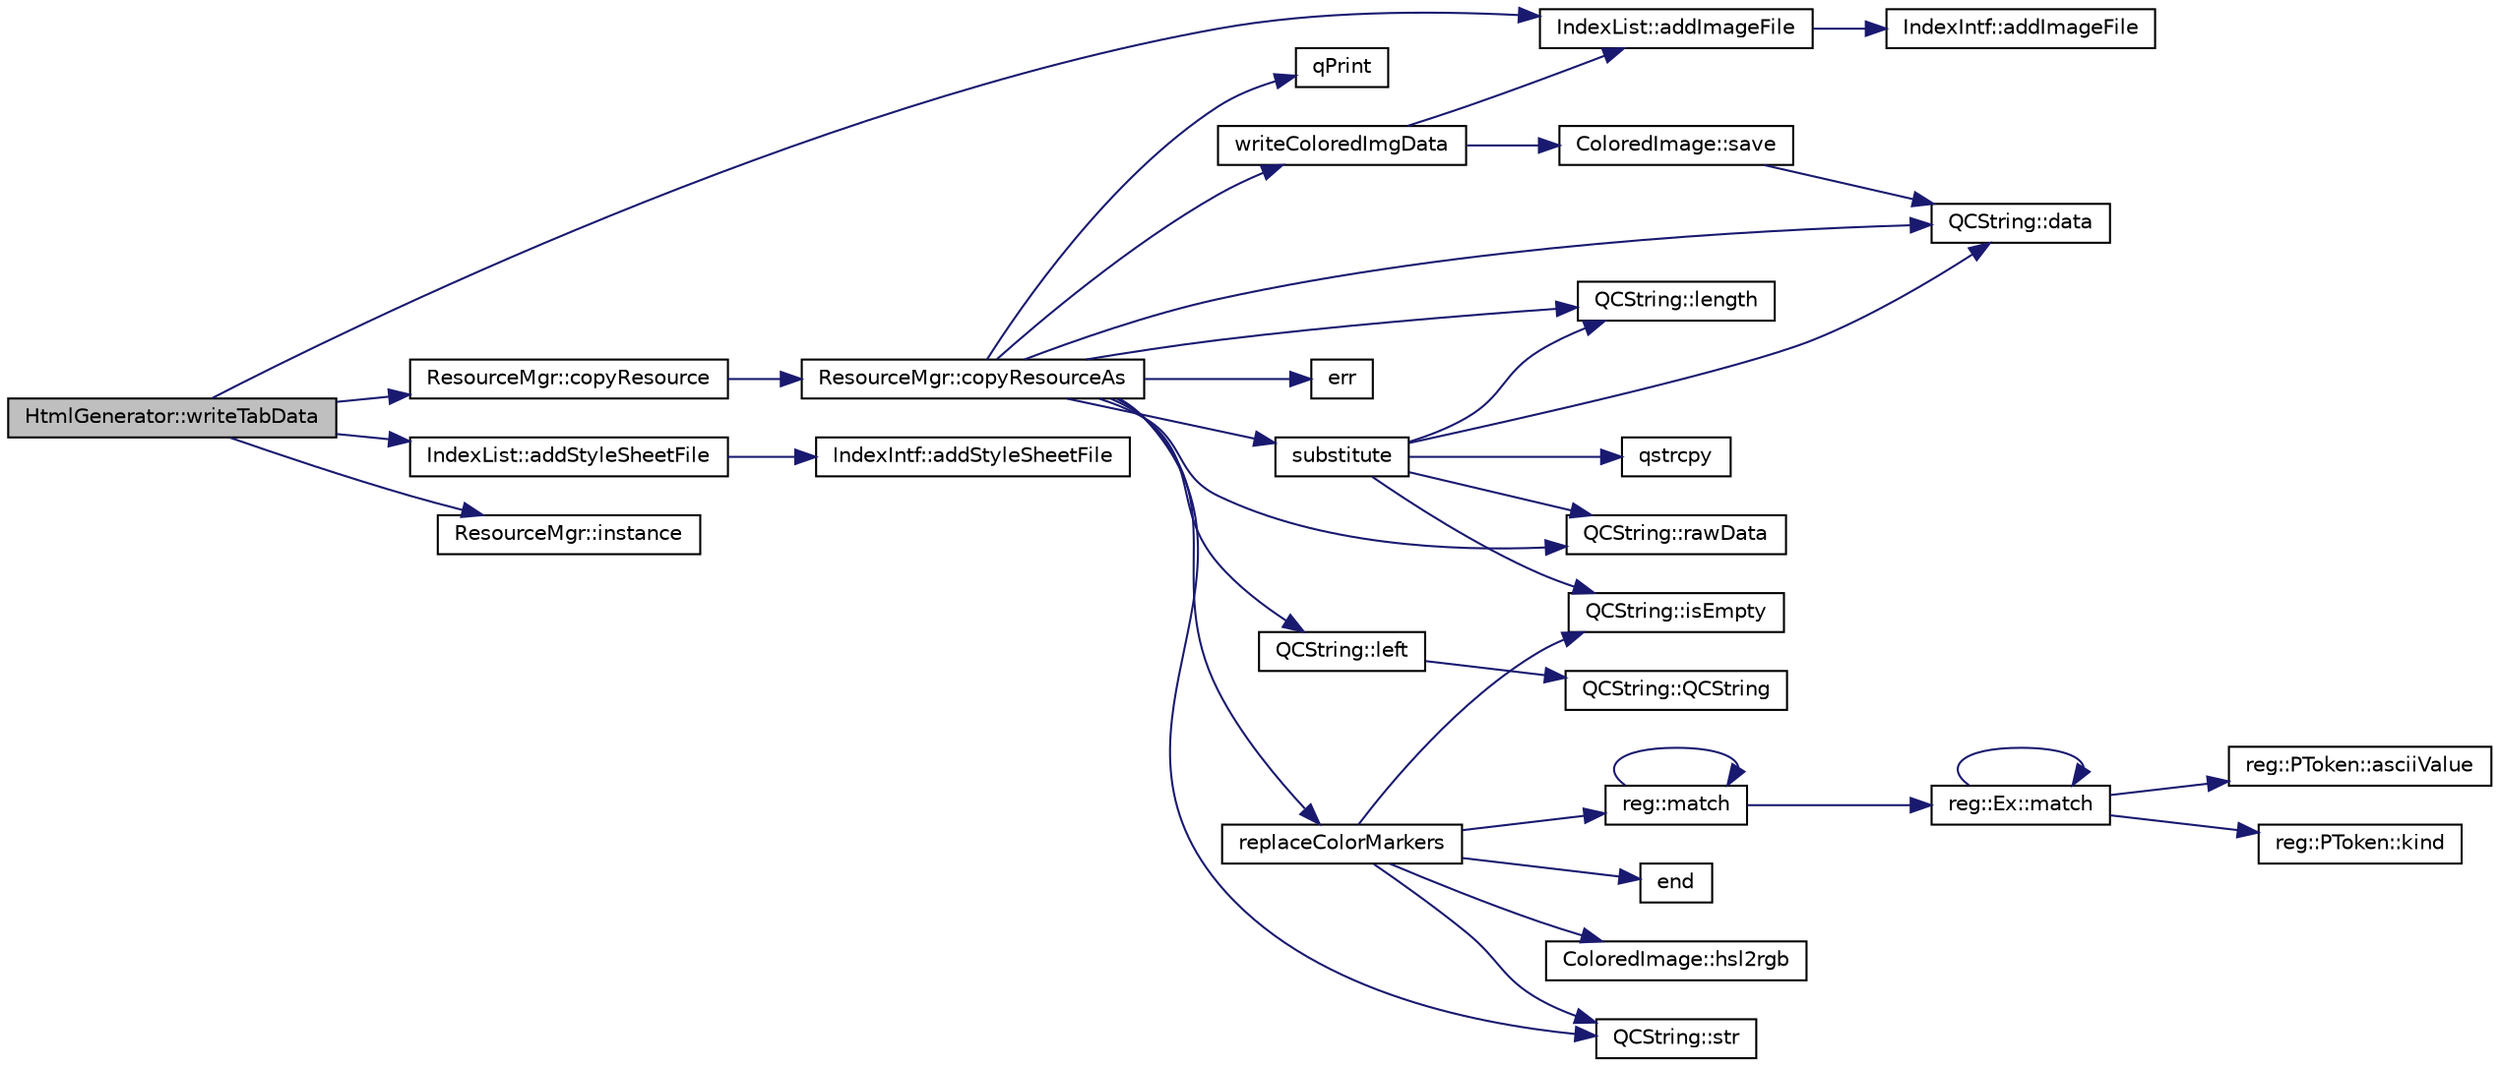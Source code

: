 digraph "HtmlGenerator::writeTabData"
{
 // LATEX_PDF_SIZE
  edge [fontname="Helvetica",fontsize="10",labelfontname="Helvetica",labelfontsize="10"];
  node [fontname="Helvetica",fontsize="10",shape=record];
  rankdir="LR";
  Node1 [label="HtmlGenerator::writeTabData",height=0.2,width=0.4,color="black", fillcolor="grey75", style="filled", fontcolor="black",tooltip="Additional initialization after indices have been created."];
  Node1 -> Node2 [color="midnightblue",fontsize="10",style="solid"];
  Node2 [label="IndexList::addImageFile",height=0.2,width=0.4,color="black", fillcolor="white", style="filled",URL="$classIndexList.html#aac3c1b70be363f488269cd9054cc7621",tooltip=" "];
  Node2 -> Node3 [color="midnightblue",fontsize="10",style="solid"];
  Node3 [label="IndexIntf::addImageFile",height=0.2,width=0.4,color="black", fillcolor="white", style="filled",URL="$classIndexIntf.html#a6707d3e6f353a77c087d13a6d707dc43",tooltip=" "];
  Node1 -> Node4 [color="midnightblue",fontsize="10",style="solid"];
  Node4 [label="IndexList::addStyleSheetFile",height=0.2,width=0.4,color="black", fillcolor="white", style="filled",URL="$classIndexList.html#a18b2beeb1826949562e6fd25edd5228f",tooltip=" "];
  Node4 -> Node5 [color="midnightblue",fontsize="10",style="solid"];
  Node5 [label="IndexIntf::addStyleSheetFile",height=0.2,width=0.4,color="black", fillcolor="white", style="filled",URL="$classIndexIntf.html#a7b809557b8c1e1d69f04ea0ef651347f",tooltip=" "];
  Node1 -> Node6 [color="midnightblue",fontsize="10",style="solid"];
  Node6 [label="ResourceMgr::copyResource",height=0.2,width=0.4,color="black", fillcolor="white", style="filled",URL="$classResourceMgr.html#a32b8297da656a43a255a3a1b27c210b9",tooltip=" "];
  Node6 -> Node7 [color="midnightblue",fontsize="10",style="solid"];
  Node7 [label="ResourceMgr::copyResourceAs",height=0.2,width=0.4,color="black", fillcolor="white", style="filled",URL="$classResourceMgr.html#ad396917a059d354b1ff240b9af3a006c",tooltip=" "];
  Node7 -> Node8 [color="midnightblue",fontsize="10",style="solid"];
  Node8 [label="QCString::data",height=0.2,width=0.4,color="black", fillcolor="white", style="filled",URL="$classQCString.html#ac3aa3ac1a1c36d3305eba22a2eb0d098",tooltip=" "];
  Node7 -> Node9 [color="midnightblue",fontsize="10",style="solid"];
  Node9 [label="err",height=0.2,width=0.4,color="black", fillcolor="white", style="filled",URL="$message_8cpp.html#aede5746344fdce99647541101eaa7f06",tooltip=" "];
  Node7 -> Node10 [color="midnightblue",fontsize="10",style="solid"];
  Node10 [label="QCString::left",height=0.2,width=0.4,color="black", fillcolor="white", style="filled",URL="$classQCString.html#aecf8b66312c4e97333219cc344c11a4f",tooltip=" "];
  Node10 -> Node11 [color="midnightblue",fontsize="10",style="solid"];
  Node11 [label="QCString::QCString",height=0.2,width=0.4,color="black", fillcolor="white", style="filled",URL="$classQCString.html#ad691e1087cc03e14e00d1147ae0ecab7",tooltip=" "];
  Node7 -> Node12 [color="midnightblue",fontsize="10",style="solid"];
  Node12 [label="QCString::length",height=0.2,width=0.4,color="black", fillcolor="white", style="filled",URL="$classQCString.html#ac52596733e9110b778019946d73fb268",tooltip=" "];
  Node7 -> Node13 [color="midnightblue",fontsize="10",style="solid"];
  Node13 [label="qPrint",height=0.2,width=0.4,color="black", fillcolor="white", style="filled",URL="$qcstring_8h.html#a9851ebb5ae2f65b4d2b1d08421edbfd2",tooltip=" "];
  Node7 -> Node14 [color="midnightblue",fontsize="10",style="solid"];
  Node14 [label="QCString::rawData",height=0.2,width=0.4,color="black", fillcolor="white", style="filled",URL="$classQCString.html#a5f5c9dc172d638c8d7b07010d100117a",tooltip=" "];
  Node7 -> Node15 [color="midnightblue",fontsize="10",style="solid"];
  Node15 [label="replaceColorMarkers",height=0.2,width=0.4,color="black", fillcolor="white", style="filled",URL="$util_8cpp.html#af10f5e35396e550af824e3029bab8dd4",tooltip=" "];
  Node15 -> Node16 [color="midnightblue",fontsize="10",style="solid"];
  Node16 [label="end",height=0.2,width=0.4,color="black", fillcolor="white", style="filled",URL="$dir_8cpp.html#abb4720f72b574f81dc4f7aea0e653a64",tooltip=" "];
  Node15 -> Node17 [color="midnightblue",fontsize="10",style="solid"];
  Node17 [label="ColoredImage::hsl2rgb",height=0.2,width=0.4,color="black", fillcolor="white", style="filled",URL="$classColoredImage.html#aa28cffecb75cf52b6b457178851704c5",tooltip=" "];
  Node15 -> Node18 [color="midnightblue",fontsize="10",style="solid"];
  Node18 [label="QCString::isEmpty",height=0.2,width=0.4,color="black", fillcolor="white", style="filled",URL="$classQCString.html#a621c4090d69ad7d05ef8e5234376c3d8",tooltip=" "];
  Node15 -> Node19 [color="midnightblue",fontsize="10",style="solid"];
  Node19 [label="reg::match",height=0.2,width=0.4,color="black", fillcolor="white", style="filled",URL="$namespacereg.html#a1a29dcc7e2ccf462503adc5d496881ae",tooltip=" "];
  Node19 -> Node19 [color="midnightblue",fontsize="10",style="solid"];
  Node19 -> Node20 [color="midnightblue",fontsize="10",style="solid"];
  Node20 [label="reg::Ex::match",height=0.2,width=0.4,color="black", fillcolor="white", style="filled",URL="$classreg_1_1Ex.html#a9fc6293038a87e8995a13c0fdfd11499",tooltip=" "];
  Node20 -> Node21 [color="midnightblue",fontsize="10",style="solid"];
  Node21 [label="reg::PToken::asciiValue",height=0.2,width=0.4,color="black", fillcolor="white", style="filled",URL="$classreg_1_1PToken.html#a34589c92a4e8ff59eb14c5536e760929",tooltip=" "];
  Node20 -> Node22 [color="midnightblue",fontsize="10",style="solid"];
  Node22 [label="reg::PToken::kind",height=0.2,width=0.4,color="black", fillcolor="white", style="filled",URL="$classreg_1_1PToken.html#a5b947291aff91a346d6526074989a9fa",tooltip=" "];
  Node20 -> Node20 [color="midnightblue",fontsize="10",style="solid"];
  Node15 -> Node23 [color="midnightblue",fontsize="10",style="solid"];
  Node23 [label="QCString::str",height=0.2,width=0.4,color="black", fillcolor="white", style="filled",URL="$classQCString.html#a9824b07232eea418ab3b3e7dc3178eec",tooltip=" "];
  Node7 -> Node23 [color="midnightblue",fontsize="10",style="solid"];
  Node7 -> Node24 [color="midnightblue",fontsize="10",style="solid"];
  Node24 [label="substitute",height=0.2,width=0.4,color="black", fillcolor="white", style="filled",URL="$qcstring_8cpp.html#a99187f0723aa35b7f06be3a5506b1285",tooltip="substitute all occurrences of src in s by dst"];
  Node24 -> Node8 [color="midnightblue",fontsize="10",style="solid"];
  Node24 -> Node18 [color="midnightblue",fontsize="10",style="solid"];
  Node24 -> Node12 [color="midnightblue",fontsize="10",style="solid"];
  Node24 -> Node25 [color="midnightblue",fontsize="10",style="solid"];
  Node25 [label="qstrcpy",height=0.2,width=0.4,color="black", fillcolor="white", style="filled",URL="$qcstring_8h.html#ac32a77e081e980d3a32c45578b7be389",tooltip=" "];
  Node24 -> Node14 [color="midnightblue",fontsize="10",style="solid"];
  Node7 -> Node26 [color="midnightblue",fontsize="10",style="solid"];
  Node26 [label="writeColoredImgData",height=0.2,width=0.4,color="black", fillcolor="white", style="filled",URL="$util_8cpp.html#af543a98b46249a2b115f47f0166e9a81",tooltip=" "];
  Node26 -> Node2 [color="midnightblue",fontsize="10",style="solid"];
  Node26 -> Node27 [color="midnightblue",fontsize="10",style="solid"];
  Node27 [label="ColoredImage::save",height=0.2,width=0.4,color="black", fillcolor="white", style="filled",URL="$classColoredImage.html#ae4a3366368b665b83c8b821fd9bdeae7",tooltip=" "];
  Node27 -> Node8 [color="midnightblue",fontsize="10",style="solid"];
  Node1 -> Node28 [color="midnightblue",fontsize="10",style="solid"];
  Node28 [label="ResourceMgr::instance",height=0.2,width=0.4,color="black", fillcolor="white", style="filled",URL="$classResourceMgr.html#a02fb3176893696eaf659d680c8b08064",tooltip=" "];
}
